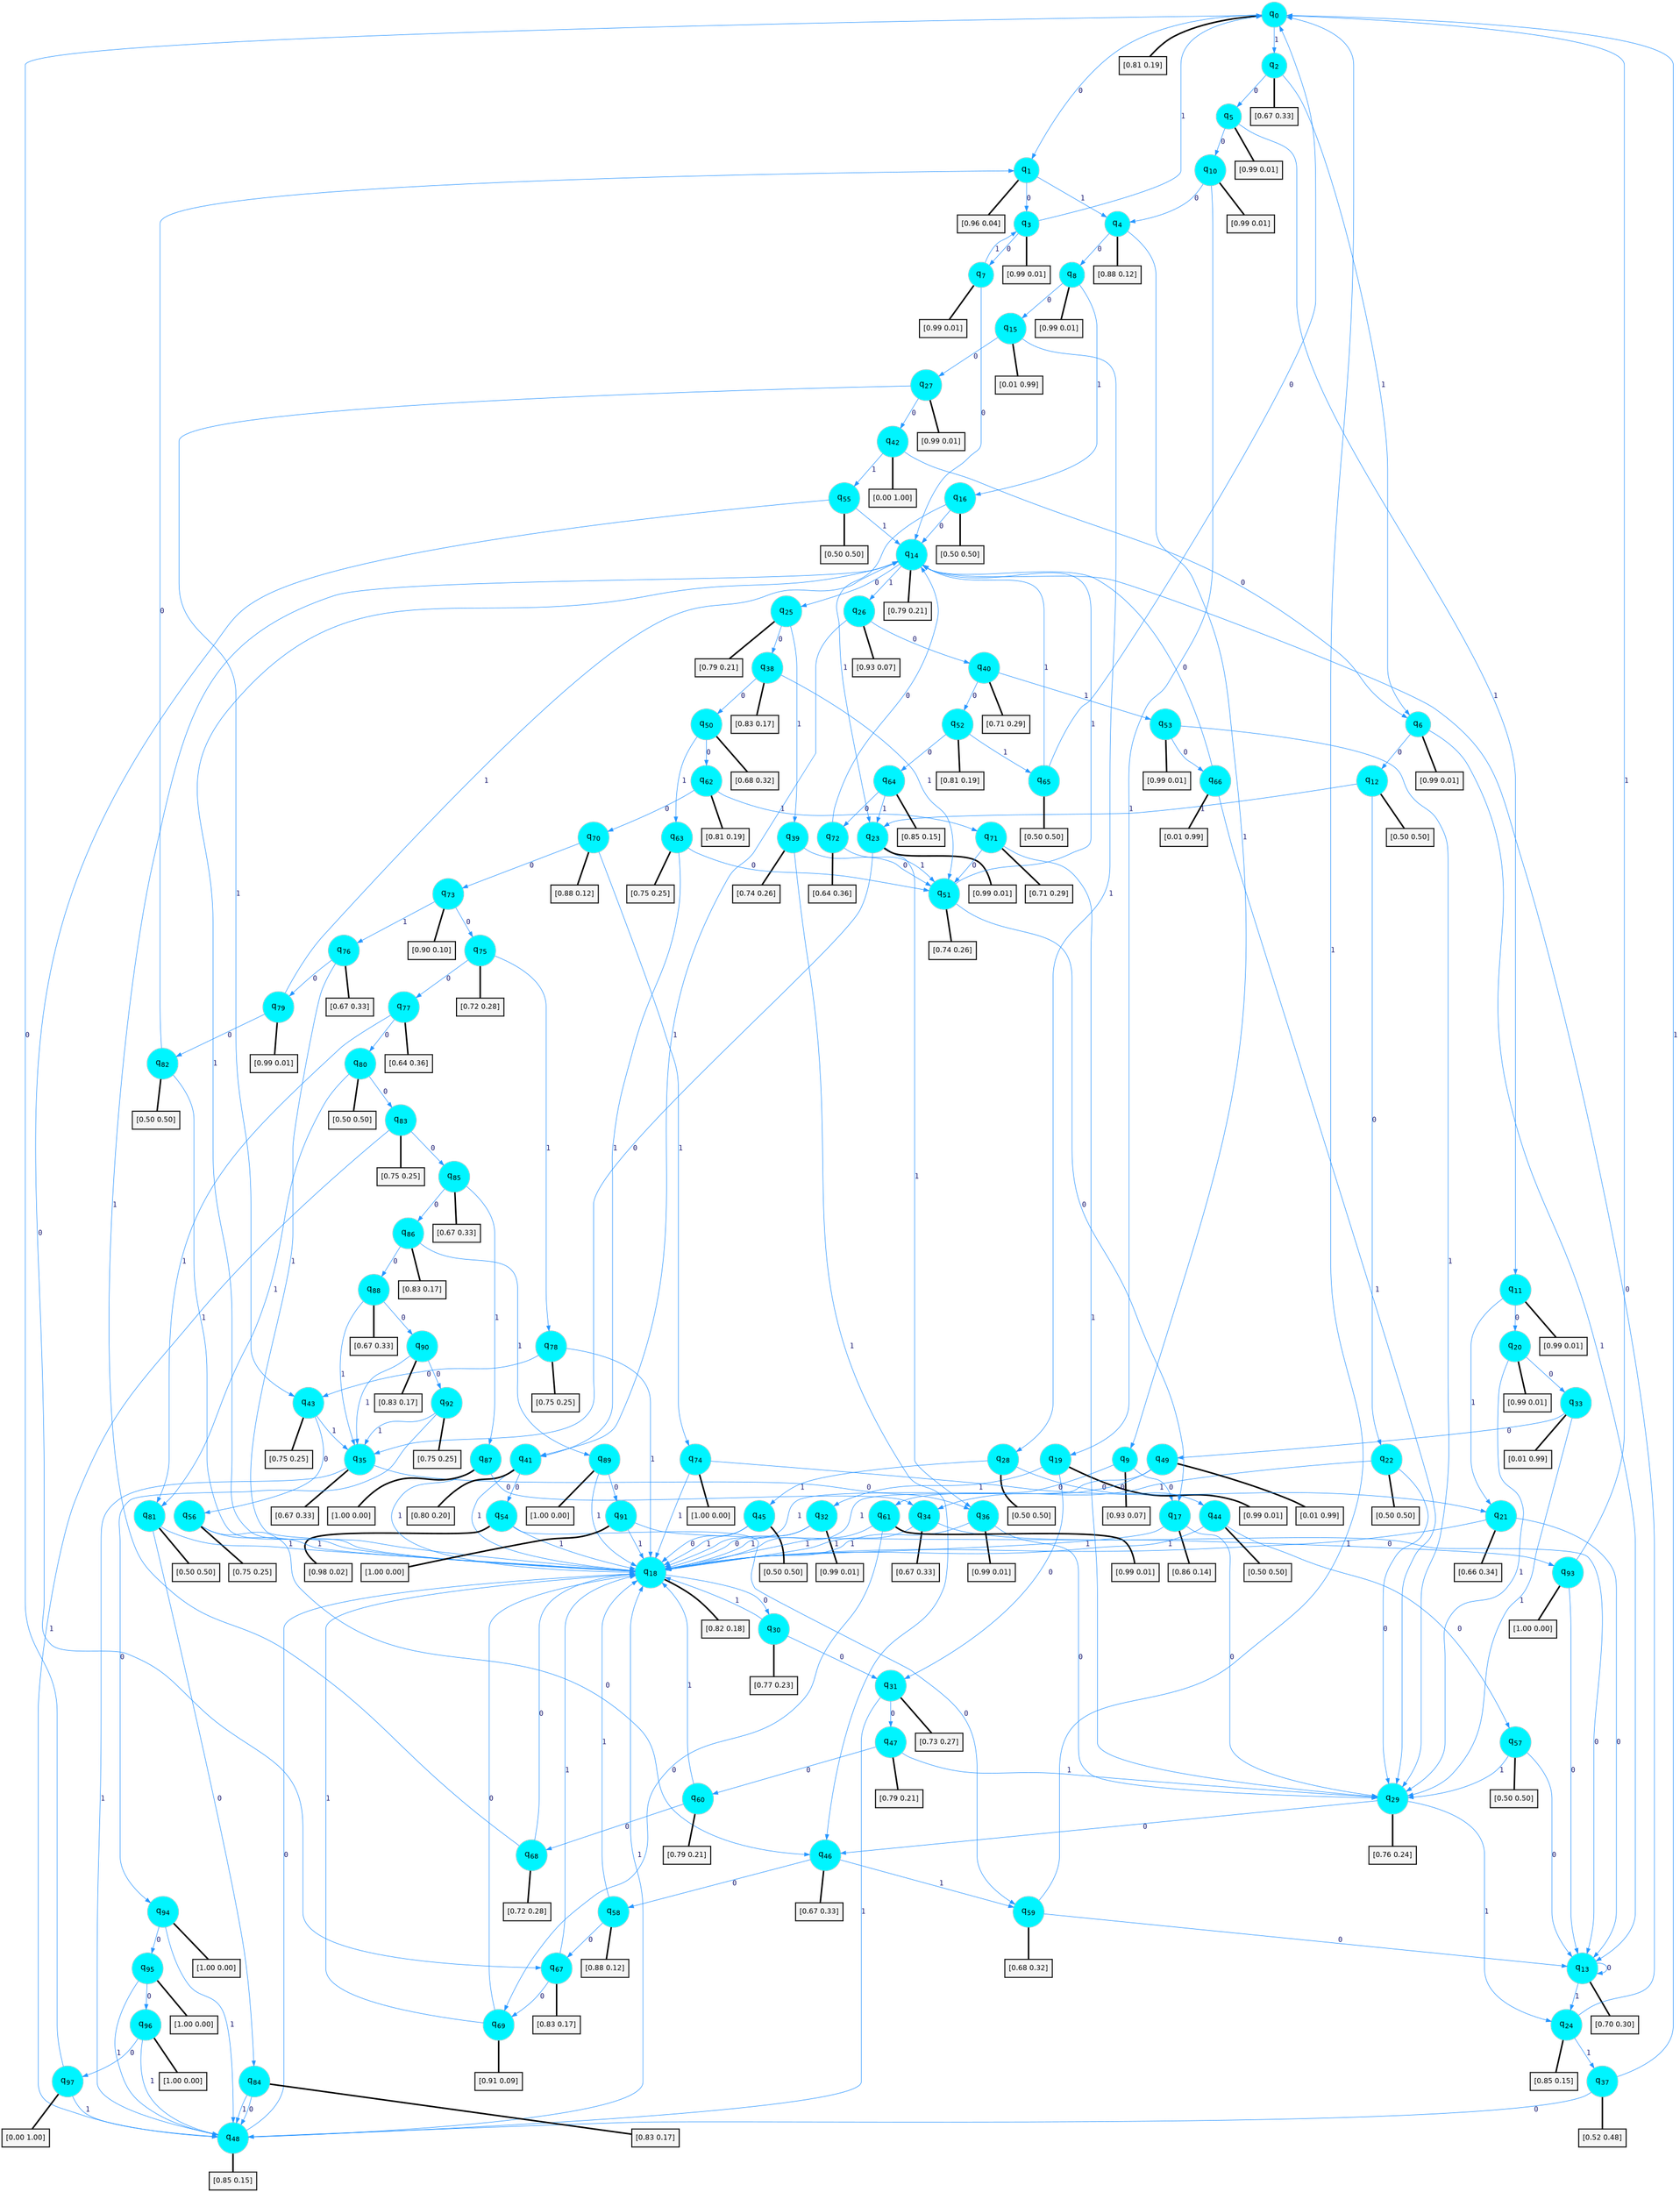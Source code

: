 digraph G {
graph [
bgcolor=transparent, dpi=300, rankdir=TD, size="40,25"];
node [
color=gray, fillcolor=turquoise1, fontcolor=black, fontname=Helvetica, fontsize=16, fontweight=bold, shape=circle, style=filled];
edge [
arrowsize=1, color=dodgerblue1, fontcolor=midnightblue, fontname=courier, fontweight=bold, penwidth=1, style=solid, weight=20];
0[label=<q<SUB>0</SUB>>];
1[label=<q<SUB>1</SUB>>];
2[label=<q<SUB>2</SUB>>];
3[label=<q<SUB>3</SUB>>];
4[label=<q<SUB>4</SUB>>];
5[label=<q<SUB>5</SUB>>];
6[label=<q<SUB>6</SUB>>];
7[label=<q<SUB>7</SUB>>];
8[label=<q<SUB>8</SUB>>];
9[label=<q<SUB>9</SUB>>];
10[label=<q<SUB>10</SUB>>];
11[label=<q<SUB>11</SUB>>];
12[label=<q<SUB>12</SUB>>];
13[label=<q<SUB>13</SUB>>];
14[label=<q<SUB>14</SUB>>];
15[label=<q<SUB>15</SUB>>];
16[label=<q<SUB>16</SUB>>];
17[label=<q<SUB>17</SUB>>];
18[label=<q<SUB>18</SUB>>];
19[label=<q<SUB>19</SUB>>];
20[label=<q<SUB>20</SUB>>];
21[label=<q<SUB>21</SUB>>];
22[label=<q<SUB>22</SUB>>];
23[label=<q<SUB>23</SUB>>];
24[label=<q<SUB>24</SUB>>];
25[label=<q<SUB>25</SUB>>];
26[label=<q<SUB>26</SUB>>];
27[label=<q<SUB>27</SUB>>];
28[label=<q<SUB>28</SUB>>];
29[label=<q<SUB>29</SUB>>];
30[label=<q<SUB>30</SUB>>];
31[label=<q<SUB>31</SUB>>];
32[label=<q<SUB>32</SUB>>];
33[label=<q<SUB>33</SUB>>];
34[label=<q<SUB>34</SUB>>];
35[label=<q<SUB>35</SUB>>];
36[label=<q<SUB>36</SUB>>];
37[label=<q<SUB>37</SUB>>];
38[label=<q<SUB>38</SUB>>];
39[label=<q<SUB>39</SUB>>];
40[label=<q<SUB>40</SUB>>];
41[label=<q<SUB>41</SUB>>];
42[label=<q<SUB>42</SUB>>];
43[label=<q<SUB>43</SUB>>];
44[label=<q<SUB>44</SUB>>];
45[label=<q<SUB>45</SUB>>];
46[label=<q<SUB>46</SUB>>];
47[label=<q<SUB>47</SUB>>];
48[label=<q<SUB>48</SUB>>];
49[label=<q<SUB>49</SUB>>];
50[label=<q<SUB>50</SUB>>];
51[label=<q<SUB>51</SUB>>];
52[label=<q<SUB>52</SUB>>];
53[label=<q<SUB>53</SUB>>];
54[label=<q<SUB>54</SUB>>];
55[label=<q<SUB>55</SUB>>];
56[label=<q<SUB>56</SUB>>];
57[label=<q<SUB>57</SUB>>];
58[label=<q<SUB>58</SUB>>];
59[label=<q<SUB>59</SUB>>];
60[label=<q<SUB>60</SUB>>];
61[label=<q<SUB>61</SUB>>];
62[label=<q<SUB>62</SUB>>];
63[label=<q<SUB>63</SUB>>];
64[label=<q<SUB>64</SUB>>];
65[label=<q<SUB>65</SUB>>];
66[label=<q<SUB>66</SUB>>];
67[label=<q<SUB>67</SUB>>];
68[label=<q<SUB>68</SUB>>];
69[label=<q<SUB>69</SUB>>];
70[label=<q<SUB>70</SUB>>];
71[label=<q<SUB>71</SUB>>];
72[label=<q<SUB>72</SUB>>];
73[label=<q<SUB>73</SUB>>];
74[label=<q<SUB>74</SUB>>];
75[label=<q<SUB>75</SUB>>];
76[label=<q<SUB>76</SUB>>];
77[label=<q<SUB>77</SUB>>];
78[label=<q<SUB>78</SUB>>];
79[label=<q<SUB>79</SUB>>];
80[label=<q<SUB>80</SUB>>];
81[label=<q<SUB>81</SUB>>];
82[label=<q<SUB>82</SUB>>];
83[label=<q<SUB>83</SUB>>];
84[label=<q<SUB>84</SUB>>];
85[label=<q<SUB>85</SUB>>];
86[label=<q<SUB>86</SUB>>];
87[label=<q<SUB>87</SUB>>];
88[label=<q<SUB>88</SUB>>];
89[label=<q<SUB>89</SUB>>];
90[label=<q<SUB>90</SUB>>];
91[label=<q<SUB>91</SUB>>];
92[label=<q<SUB>92</SUB>>];
93[label=<q<SUB>93</SUB>>];
94[label=<q<SUB>94</SUB>>];
95[label=<q<SUB>95</SUB>>];
96[label=<q<SUB>96</SUB>>];
97[label=<q<SUB>97</SUB>>];
98[label="[0.81 0.19]", shape=box,fontcolor=black, fontname=Helvetica, fontsize=14, penwidth=2, fillcolor=whitesmoke,color=black];
99[label="[0.96 0.04]", shape=box,fontcolor=black, fontname=Helvetica, fontsize=14, penwidth=2, fillcolor=whitesmoke,color=black];
100[label="[0.67 0.33]", shape=box,fontcolor=black, fontname=Helvetica, fontsize=14, penwidth=2, fillcolor=whitesmoke,color=black];
101[label="[0.99 0.01]", shape=box,fontcolor=black, fontname=Helvetica, fontsize=14, penwidth=2, fillcolor=whitesmoke,color=black];
102[label="[0.88 0.12]", shape=box,fontcolor=black, fontname=Helvetica, fontsize=14, penwidth=2, fillcolor=whitesmoke,color=black];
103[label="[0.99 0.01]", shape=box,fontcolor=black, fontname=Helvetica, fontsize=14, penwidth=2, fillcolor=whitesmoke,color=black];
104[label="[0.99 0.01]", shape=box,fontcolor=black, fontname=Helvetica, fontsize=14, penwidth=2, fillcolor=whitesmoke,color=black];
105[label="[0.99 0.01]", shape=box,fontcolor=black, fontname=Helvetica, fontsize=14, penwidth=2, fillcolor=whitesmoke,color=black];
106[label="[0.99 0.01]", shape=box,fontcolor=black, fontname=Helvetica, fontsize=14, penwidth=2, fillcolor=whitesmoke,color=black];
107[label="[0.93 0.07]", shape=box,fontcolor=black, fontname=Helvetica, fontsize=14, penwidth=2, fillcolor=whitesmoke,color=black];
108[label="[0.99 0.01]", shape=box,fontcolor=black, fontname=Helvetica, fontsize=14, penwidth=2, fillcolor=whitesmoke,color=black];
109[label="[0.99 0.01]", shape=box,fontcolor=black, fontname=Helvetica, fontsize=14, penwidth=2, fillcolor=whitesmoke,color=black];
110[label="[0.50 0.50]", shape=box,fontcolor=black, fontname=Helvetica, fontsize=14, penwidth=2, fillcolor=whitesmoke,color=black];
111[label="[0.70 0.30]", shape=box,fontcolor=black, fontname=Helvetica, fontsize=14, penwidth=2, fillcolor=whitesmoke,color=black];
112[label="[0.79 0.21]", shape=box,fontcolor=black, fontname=Helvetica, fontsize=14, penwidth=2, fillcolor=whitesmoke,color=black];
113[label="[0.01 0.99]", shape=box,fontcolor=black, fontname=Helvetica, fontsize=14, penwidth=2, fillcolor=whitesmoke,color=black];
114[label="[0.50 0.50]", shape=box,fontcolor=black, fontname=Helvetica, fontsize=14, penwidth=2, fillcolor=whitesmoke,color=black];
115[label="[0.86 0.14]", shape=box,fontcolor=black, fontname=Helvetica, fontsize=14, penwidth=2, fillcolor=whitesmoke,color=black];
116[label="[0.82 0.18]", shape=box,fontcolor=black, fontname=Helvetica, fontsize=14, penwidth=2, fillcolor=whitesmoke,color=black];
117[label="[0.99 0.01]", shape=box,fontcolor=black, fontname=Helvetica, fontsize=14, penwidth=2, fillcolor=whitesmoke,color=black];
118[label="[0.99 0.01]", shape=box,fontcolor=black, fontname=Helvetica, fontsize=14, penwidth=2, fillcolor=whitesmoke,color=black];
119[label="[0.66 0.34]", shape=box,fontcolor=black, fontname=Helvetica, fontsize=14, penwidth=2, fillcolor=whitesmoke,color=black];
120[label="[0.50 0.50]", shape=box,fontcolor=black, fontname=Helvetica, fontsize=14, penwidth=2, fillcolor=whitesmoke,color=black];
121[label="[0.99 0.01]", shape=box,fontcolor=black, fontname=Helvetica, fontsize=14, penwidth=2, fillcolor=whitesmoke,color=black];
122[label="[0.85 0.15]", shape=box,fontcolor=black, fontname=Helvetica, fontsize=14, penwidth=2, fillcolor=whitesmoke,color=black];
123[label="[0.79 0.21]", shape=box,fontcolor=black, fontname=Helvetica, fontsize=14, penwidth=2, fillcolor=whitesmoke,color=black];
124[label="[0.93 0.07]", shape=box,fontcolor=black, fontname=Helvetica, fontsize=14, penwidth=2, fillcolor=whitesmoke,color=black];
125[label="[0.99 0.01]", shape=box,fontcolor=black, fontname=Helvetica, fontsize=14, penwidth=2, fillcolor=whitesmoke,color=black];
126[label="[0.50 0.50]", shape=box,fontcolor=black, fontname=Helvetica, fontsize=14, penwidth=2, fillcolor=whitesmoke,color=black];
127[label="[0.76 0.24]", shape=box,fontcolor=black, fontname=Helvetica, fontsize=14, penwidth=2, fillcolor=whitesmoke,color=black];
128[label="[0.77 0.23]", shape=box,fontcolor=black, fontname=Helvetica, fontsize=14, penwidth=2, fillcolor=whitesmoke,color=black];
129[label="[0.73 0.27]", shape=box,fontcolor=black, fontname=Helvetica, fontsize=14, penwidth=2, fillcolor=whitesmoke,color=black];
130[label="[0.99 0.01]", shape=box,fontcolor=black, fontname=Helvetica, fontsize=14, penwidth=2, fillcolor=whitesmoke,color=black];
131[label="[0.01 0.99]", shape=box,fontcolor=black, fontname=Helvetica, fontsize=14, penwidth=2, fillcolor=whitesmoke,color=black];
132[label="[0.67 0.33]", shape=box,fontcolor=black, fontname=Helvetica, fontsize=14, penwidth=2, fillcolor=whitesmoke,color=black];
133[label="[0.67 0.33]", shape=box,fontcolor=black, fontname=Helvetica, fontsize=14, penwidth=2, fillcolor=whitesmoke,color=black];
134[label="[0.99 0.01]", shape=box,fontcolor=black, fontname=Helvetica, fontsize=14, penwidth=2, fillcolor=whitesmoke,color=black];
135[label="[0.52 0.48]", shape=box,fontcolor=black, fontname=Helvetica, fontsize=14, penwidth=2, fillcolor=whitesmoke,color=black];
136[label="[0.83 0.17]", shape=box,fontcolor=black, fontname=Helvetica, fontsize=14, penwidth=2, fillcolor=whitesmoke,color=black];
137[label="[0.74 0.26]", shape=box,fontcolor=black, fontname=Helvetica, fontsize=14, penwidth=2, fillcolor=whitesmoke,color=black];
138[label="[0.71 0.29]", shape=box,fontcolor=black, fontname=Helvetica, fontsize=14, penwidth=2, fillcolor=whitesmoke,color=black];
139[label="[0.80 0.20]", shape=box,fontcolor=black, fontname=Helvetica, fontsize=14, penwidth=2, fillcolor=whitesmoke,color=black];
140[label="[0.00 1.00]", shape=box,fontcolor=black, fontname=Helvetica, fontsize=14, penwidth=2, fillcolor=whitesmoke,color=black];
141[label="[0.75 0.25]", shape=box,fontcolor=black, fontname=Helvetica, fontsize=14, penwidth=2, fillcolor=whitesmoke,color=black];
142[label="[0.50 0.50]", shape=box,fontcolor=black, fontname=Helvetica, fontsize=14, penwidth=2, fillcolor=whitesmoke,color=black];
143[label="[0.50 0.50]", shape=box,fontcolor=black, fontname=Helvetica, fontsize=14, penwidth=2, fillcolor=whitesmoke,color=black];
144[label="[0.67 0.33]", shape=box,fontcolor=black, fontname=Helvetica, fontsize=14, penwidth=2, fillcolor=whitesmoke,color=black];
145[label="[0.79 0.21]", shape=box,fontcolor=black, fontname=Helvetica, fontsize=14, penwidth=2, fillcolor=whitesmoke,color=black];
146[label="[0.85 0.15]", shape=box,fontcolor=black, fontname=Helvetica, fontsize=14, penwidth=2, fillcolor=whitesmoke,color=black];
147[label="[0.01 0.99]", shape=box,fontcolor=black, fontname=Helvetica, fontsize=14, penwidth=2, fillcolor=whitesmoke,color=black];
148[label="[0.68 0.32]", shape=box,fontcolor=black, fontname=Helvetica, fontsize=14, penwidth=2, fillcolor=whitesmoke,color=black];
149[label="[0.74 0.26]", shape=box,fontcolor=black, fontname=Helvetica, fontsize=14, penwidth=2, fillcolor=whitesmoke,color=black];
150[label="[0.81 0.19]", shape=box,fontcolor=black, fontname=Helvetica, fontsize=14, penwidth=2, fillcolor=whitesmoke,color=black];
151[label="[0.99 0.01]", shape=box,fontcolor=black, fontname=Helvetica, fontsize=14, penwidth=2, fillcolor=whitesmoke,color=black];
152[label="[0.98 0.02]", shape=box,fontcolor=black, fontname=Helvetica, fontsize=14, penwidth=2, fillcolor=whitesmoke,color=black];
153[label="[0.50 0.50]", shape=box,fontcolor=black, fontname=Helvetica, fontsize=14, penwidth=2, fillcolor=whitesmoke,color=black];
154[label="[0.75 0.25]", shape=box,fontcolor=black, fontname=Helvetica, fontsize=14, penwidth=2, fillcolor=whitesmoke,color=black];
155[label="[0.50 0.50]", shape=box,fontcolor=black, fontname=Helvetica, fontsize=14, penwidth=2, fillcolor=whitesmoke,color=black];
156[label="[0.88 0.12]", shape=box,fontcolor=black, fontname=Helvetica, fontsize=14, penwidth=2, fillcolor=whitesmoke,color=black];
157[label="[0.68 0.32]", shape=box,fontcolor=black, fontname=Helvetica, fontsize=14, penwidth=2, fillcolor=whitesmoke,color=black];
158[label="[0.79 0.21]", shape=box,fontcolor=black, fontname=Helvetica, fontsize=14, penwidth=2, fillcolor=whitesmoke,color=black];
159[label="[0.99 0.01]", shape=box,fontcolor=black, fontname=Helvetica, fontsize=14, penwidth=2, fillcolor=whitesmoke,color=black];
160[label="[0.81 0.19]", shape=box,fontcolor=black, fontname=Helvetica, fontsize=14, penwidth=2, fillcolor=whitesmoke,color=black];
161[label="[0.75 0.25]", shape=box,fontcolor=black, fontname=Helvetica, fontsize=14, penwidth=2, fillcolor=whitesmoke,color=black];
162[label="[0.85 0.15]", shape=box,fontcolor=black, fontname=Helvetica, fontsize=14, penwidth=2, fillcolor=whitesmoke,color=black];
163[label="[0.50 0.50]", shape=box,fontcolor=black, fontname=Helvetica, fontsize=14, penwidth=2, fillcolor=whitesmoke,color=black];
164[label="[0.01 0.99]", shape=box,fontcolor=black, fontname=Helvetica, fontsize=14, penwidth=2, fillcolor=whitesmoke,color=black];
165[label="[0.83 0.17]", shape=box,fontcolor=black, fontname=Helvetica, fontsize=14, penwidth=2, fillcolor=whitesmoke,color=black];
166[label="[0.72 0.28]", shape=box,fontcolor=black, fontname=Helvetica, fontsize=14, penwidth=2, fillcolor=whitesmoke,color=black];
167[label="[0.91 0.09]", shape=box,fontcolor=black, fontname=Helvetica, fontsize=14, penwidth=2, fillcolor=whitesmoke,color=black];
168[label="[0.88 0.12]", shape=box,fontcolor=black, fontname=Helvetica, fontsize=14, penwidth=2, fillcolor=whitesmoke,color=black];
169[label="[0.71 0.29]", shape=box,fontcolor=black, fontname=Helvetica, fontsize=14, penwidth=2, fillcolor=whitesmoke,color=black];
170[label="[0.64 0.36]", shape=box,fontcolor=black, fontname=Helvetica, fontsize=14, penwidth=2, fillcolor=whitesmoke,color=black];
171[label="[0.90 0.10]", shape=box,fontcolor=black, fontname=Helvetica, fontsize=14, penwidth=2, fillcolor=whitesmoke,color=black];
172[label="[1.00 0.00]", shape=box,fontcolor=black, fontname=Helvetica, fontsize=14, penwidth=2, fillcolor=whitesmoke,color=black];
173[label="[0.72 0.28]", shape=box,fontcolor=black, fontname=Helvetica, fontsize=14, penwidth=2, fillcolor=whitesmoke,color=black];
174[label="[0.67 0.33]", shape=box,fontcolor=black, fontname=Helvetica, fontsize=14, penwidth=2, fillcolor=whitesmoke,color=black];
175[label="[0.64 0.36]", shape=box,fontcolor=black, fontname=Helvetica, fontsize=14, penwidth=2, fillcolor=whitesmoke,color=black];
176[label="[0.75 0.25]", shape=box,fontcolor=black, fontname=Helvetica, fontsize=14, penwidth=2, fillcolor=whitesmoke,color=black];
177[label="[0.99 0.01]", shape=box,fontcolor=black, fontname=Helvetica, fontsize=14, penwidth=2, fillcolor=whitesmoke,color=black];
178[label="[0.50 0.50]", shape=box,fontcolor=black, fontname=Helvetica, fontsize=14, penwidth=2, fillcolor=whitesmoke,color=black];
179[label="[0.50 0.50]", shape=box,fontcolor=black, fontname=Helvetica, fontsize=14, penwidth=2, fillcolor=whitesmoke,color=black];
180[label="[0.50 0.50]", shape=box,fontcolor=black, fontname=Helvetica, fontsize=14, penwidth=2, fillcolor=whitesmoke,color=black];
181[label="[0.75 0.25]", shape=box,fontcolor=black, fontname=Helvetica, fontsize=14, penwidth=2, fillcolor=whitesmoke,color=black];
182[label="[0.83 0.17]", shape=box,fontcolor=black, fontname=Helvetica, fontsize=14, penwidth=2, fillcolor=whitesmoke,color=black];
183[label="[0.67 0.33]", shape=box,fontcolor=black, fontname=Helvetica, fontsize=14, penwidth=2, fillcolor=whitesmoke,color=black];
184[label="[0.83 0.17]", shape=box,fontcolor=black, fontname=Helvetica, fontsize=14, penwidth=2, fillcolor=whitesmoke,color=black];
185[label="[1.00 0.00]", shape=box,fontcolor=black, fontname=Helvetica, fontsize=14, penwidth=2, fillcolor=whitesmoke,color=black];
186[label="[0.67 0.33]", shape=box,fontcolor=black, fontname=Helvetica, fontsize=14, penwidth=2, fillcolor=whitesmoke,color=black];
187[label="[1.00 0.00]", shape=box,fontcolor=black, fontname=Helvetica, fontsize=14, penwidth=2, fillcolor=whitesmoke,color=black];
188[label="[0.83 0.17]", shape=box,fontcolor=black, fontname=Helvetica, fontsize=14, penwidth=2, fillcolor=whitesmoke,color=black];
189[label="[1.00 0.00]", shape=box,fontcolor=black, fontname=Helvetica, fontsize=14, penwidth=2, fillcolor=whitesmoke,color=black];
190[label="[0.75 0.25]", shape=box,fontcolor=black, fontname=Helvetica, fontsize=14, penwidth=2, fillcolor=whitesmoke,color=black];
191[label="[1.00 0.00]", shape=box,fontcolor=black, fontname=Helvetica, fontsize=14, penwidth=2, fillcolor=whitesmoke,color=black];
192[label="[1.00 0.00]", shape=box,fontcolor=black, fontname=Helvetica, fontsize=14, penwidth=2, fillcolor=whitesmoke,color=black];
193[label="[1.00 0.00]", shape=box,fontcolor=black, fontname=Helvetica, fontsize=14, penwidth=2, fillcolor=whitesmoke,color=black];
194[label="[1.00 0.00]", shape=box,fontcolor=black, fontname=Helvetica, fontsize=14, penwidth=2, fillcolor=whitesmoke,color=black];
195[label="[0.00 1.00]", shape=box,fontcolor=black, fontname=Helvetica, fontsize=14, penwidth=2, fillcolor=whitesmoke,color=black];
0->1 [label=0];
0->2 [label=1];
0->98 [arrowhead=none, penwidth=3,color=black];
1->3 [label=0];
1->4 [label=1];
1->99 [arrowhead=none, penwidth=3,color=black];
2->5 [label=0];
2->6 [label=1];
2->100 [arrowhead=none, penwidth=3,color=black];
3->7 [label=0];
3->0 [label=1];
3->101 [arrowhead=none, penwidth=3,color=black];
4->8 [label=0];
4->9 [label=1];
4->102 [arrowhead=none, penwidth=3,color=black];
5->10 [label=0];
5->11 [label=1];
5->103 [arrowhead=none, penwidth=3,color=black];
6->12 [label=0];
6->13 [label=1];
6->104 [arrowhead=none, penwidth=3,color=black];
7->14 [label=0];
7->3 [label=1];
7->105 [arrowhead=none, penwidth=3,color=black];
8->15 [label=0];
8->16 [label=1];
8->106 [arrowhead=none, penwidth=3,color=black];
9->17 [label=0];
9->18 [label=1];
9->107 [arrowhead=none, penwidth=3,color=black];
10->4 [label=0];
10->19 [label=1];
10->108 [arrowhead=none, penwidth=3,color=black];
11->20 [label=0];
11->21 [label=1];
11->109 [arrowhead=none, penwidth=3,color=black];
12->22 [label=0];
12->23 [label=1];
12->110 [arrowhead=none, penwidth=3,color=black];
13->13 [label=0];
13->24 [label=1];
13->111 [arrowhead=none, penwidth=3,color=black];
14->25 [label=0];
14->26 [label=1];
14->112 [arrowhead=none, penwidth=3,color=black];
15->27 [label=0];
15->28 [label=1];
15->113 [arrowhead=none, penwidth=3,color=black];
16->14 [label=0];
16->23 [label=1];
16->114 [arrowhead=none, penwidth=3,color=black];
17->29 [label=0];
17->18 [label=1];
17->115 [arrowhead=none, penwidth=3,color=black];
18->30 [label=0];
18->14 [label=1];
18->116 [arrowhead=none, penwidth=3,color=black];
19->31 [label=0];
19->32 [label=1];
19->117 [arrowhead=none, penwidth=3,color=black];
20->33 [label=0];
20->29 [label=1];
20->118 [arrowhead=none, penwidth=3,color=black];
21->13 [label=0];
21->18 [label=1];
21->119 [arrowhead=none, penwidth=3,color=black];
22->29 [label=0];
22->34 [label=1];
22->120 [arrowhead=none, penwidth=3,color=black];
23->35 [label=0];
23->36 [label=1];
23->121 [arrowhead=none, penwidth=3,color=black];
24->14 [label=0];
24->37 [label=1];
24->122 [arrowhead=none, penwidth=3,color=black];
25->38 [label=0];
25->39 [label=1];
25->123 [arrowhead=none, penwidth=3,color=black];
26->40 [label=0];
26->41 [label=1];
26->124 [arrowhead=none, penwidth=3,color=black];
27->42 [label=0];
27->43 [label=1];
27->125 [arrowhead=none, penwidth=3,color=black];
28->44 [label=0];
28->45 [label=1];
28->126 [arrowhead=none, penwidth=3,color=black];
29->46 [label=0];
29->24 [label=1];
29->127 [arrowhead=none, penwidth=3,color=black];
30->31 [label=0];
30->18 [label=1];
30->128 [arrowhead=none, penwidth=3,color=black];
31->47 [label=0];
31->48 [label=1];
31->129 [arrowhead=none, penwidth=3,color=black];
32->18 [label=0];
32->18 [label=1];
32->130 [arrowhead=none, penwidth=3,color=black];
33->49 [label=0];
33->29 [label=1];
33->131 [arrowhead=none, penwidth=3,color=black];
34->13 [label=0];
34->18 [label=1];
34->132 [arrowhead=none, penwidth=3,color=black];
35->36 [label=0];
35->48 [label=1];
35->133 [arrowhead=none, penwidth=3,color=black];
36->29 [label=0];
36->18 [label=1];
36->134 [arrowhead=none, penwidth=3,color=black];
37->48 [label=0];
37->0 [label=1];
37->135 [arrowhead=none, penwidth=3,color=black];
38->50 [label=0];
38->51 [label=1];
38->136 [arrowhead=none, penwidth=3,color=black];
39->51 [label=0];
39->46 [label=1];
39->137 [arrowhead=none, penwidth=3,color=black];
40->52 [label=0];
40->53 [label=1];
40->138 [arrowhead=none, penwidth=3,color=black];
41->54 [label=0];
41->18 [label=1];
41->139 [arrowhead=none, penwidth=3,color=black];
42->6 [label=0];
42->55 [label=1];
42->140 [arrowhead=none, penwidth=3,color=black];
43->56 [label=0];
43->35 [label=1];
43->141 [arrowhead=none, penwidth=3,color=black];
44->57 [label=0];
44->18 [label=1];
44->142 [arrowhead=none, penwidth=3,color=black];
45->18 [label=0];
45->18 [label=1];
45->143 [arrowhead=none, penwidth=3,color=black];
46->58 [label=0];
46->59 [label=1];
46->144 [arrowhead=none, penwidth=3,color=black];
47->60 [label=0];
47->29 [label=1];
47->145 [arrowhead=none, penwidth=3,color=black];
48->18 [label=0];
48->18 [label=1];
48->146 [arrowhead=none, penwidth=3,color=black];
49->61 [label=0];
49->18 [label=1];
49->147 [arrowhead=none, penwidth=3,color=black];
50->62 [label=0];
50->63 [label=1];
50->148 [arrowhead=none, penwidth=3,color=black];
51->17 [label=0];
51->14 [label=1];
51->149 [arrowhead=none, penwidth=3,color=black];
52->64 [label=0];
52->65 [label=1];
52->150 [arrowhead=none, penwidth=3,color=black];
53->66 [label=0];
53->29 [label=1];
53->151 [arrowhead=none, penwidth=3,color=black];
54->59 [label=0];
54->18 [label=1];
54->152 [arrowhead=none, penwidth=3,color=black];
55->67 [label=0];
55->14 [label=1];
55->153 [arrowhead=none, penwidth=3,color=black];
56->46 [label=0];
56->18 [label=1];
56->154 [arrowhead=none, penwidth=3,color=black];
57->13 [label=0];
57->29 [label=1];
57->155 [arrowhead=none, penwidth=3,color=black];
58->67 [label=0];
58->18 [label=1];
58->156 [arrowhead=none, penwidth=3,color=black];
59->13 [label=0];
59->0 [label=1];
59->157 [arrowhead=none, penwidth=3,color=black];
60->68 [label=0];
60->18 [label=1];
60->158 [arrowhead=none, penwidth=3,color=black];
61->69 [label=0];
61->18 [label=1];
61->159 [arrowhead=none, penwidth=3,color=black];
62->70 [label=0];
62->71 [label=1];
62->160 [arrowhead=none, penwidth=3,color=black];
63->51 [label=0];
63->41 [label=1];
63->161 [arrowhead=none, penwidth=3,color=black];
64->72 [label=0];
64->23 [label=1];
64->162 [arrowhead=none, penwidth=3,color=black];
65->0 [label=0];
65->14 [label=1];
65->163 [arrowhead=none, penwidth=3,color=black];
66->14 [label=0];
66->29 [label=1];
66->164 [arrowhead=none, penwidth=3,color=black];
67->69 [label=0];
67->18 [label=1];
67->165 [arrowhead=none, penwidth=3,color=black];
68->18 [label=0];
68->14 [label=1];
68->166 [arrowhead=none, penwidth=3,color=black];
69->18 [label=0];
69->18 [label=1];
69->167 [arrowhead=none, penwidth=3,color=black];
70->73 [label=0];
70->74 [label=1];
70->168 [arrowhead=none, penwidth=3,color=black];
71->51 [label=0];
71->29 [label=1];
71->169 [arrowhead=none, penwidth=3,color=black];
72->14 [label=0];
72->51 [label=1];
72->170 [arrowhead=none, penwidth=3,color=black];
73->75 [label=0];
73->76 [label=1];
73->171 [arrowhead=none, penwidth=3,color=black];
74->21 [label=0];
74->18 [label=1];
74->172 [arrowhead=none, penwidth=3,color=black];
75->77 [label=0];
75->78 [label=1];
75->173 [arrowhead=none, penwidth=3,color=black];
76->79 [label=0];
76->18 [label=1];
76->174 [arrowhead=none, penwidth=3,color=black];
77->80 [label=0];
77->81 [label=1];
77->175 [arrowhead=none, penwidth=3,color=black];
78->43 [label=0];
78->18 [label=1];
78->176 [arrowhead=none, penwidth=3,color=black];
79->82 [label=0];
79->14 [label=1];
79->177 [arrowhead=none, penwidth=3,color=black];
80->83 [label=0];
80->81 [label=1];
80->178 [arrowhead=none, penwidth=3,color=black];
81->84 [label=0];
81->18 [label=1];
81->179 [arrowhead=none, penwidth=3,color=black];
82->1 [label=0];
82->18 [label=1];
82->180 [arrowhead=none, penwidth=3,color=black];
83->85 [label=0];
83->48 [label=1];
83->181 [arrowhead=none, penwidth=3,color=black];
84->48 [label=0];
84->48 [label=1];
84->182 [arrowhead=none, penwidth=3,color=black];
85->86 [label=0];
85->87 [label=1];
85->183 [arrowhead=none, penwidth=3,color=black];
86->88 [label=0];
86->89 [label=1];
86->184 [arrowhead=none, penwidth=3,color=black];
87->34 [label=0];
87->18 [label=1];
87->185 [arrowhead=none, penwidth=3,color=black];
88->90 [label=0];
88->35 [label=1];
88->186 [arrowhead=none, penwidth=3,color=black];
89->91 [label=0];
89->18 [label=1];
89->187 [arrowhead=none, penwidth=3,color=black];
90->92 [label=0];
90->35 [label=1];
90->188 [arrowhead=none, penwidth=3,color=black];
91->93 [label=0];
91->18 [label=1];
91->189 [arrowhead=none, penwidth=3,color=black];
92->94 [label=0];
92->35 [label=1];
92->190 [arrowhead=none, penwidth=3,color=black];
93->13 [label=0];
93->0 [label=1];
93->191 [arrowhead=none, penwidth=3,color=black];
94->95 [label=0];
94->48 [label=1];
94->192 [arrowhead=none, penwidth=3,color=black];
95->96 [label=0];
95->48 [label=1];
95->193 [arrowhead=none, penwidth=3,color=black];
96->97 [label=0];
96->48 [label=1];
96->194 [arrowhead=none, penwidth=3,color=black];
97->0 [label=0];
97->48 [label=1];
97->195 [arrowhead=none, penwidth=3,color=black];
}
